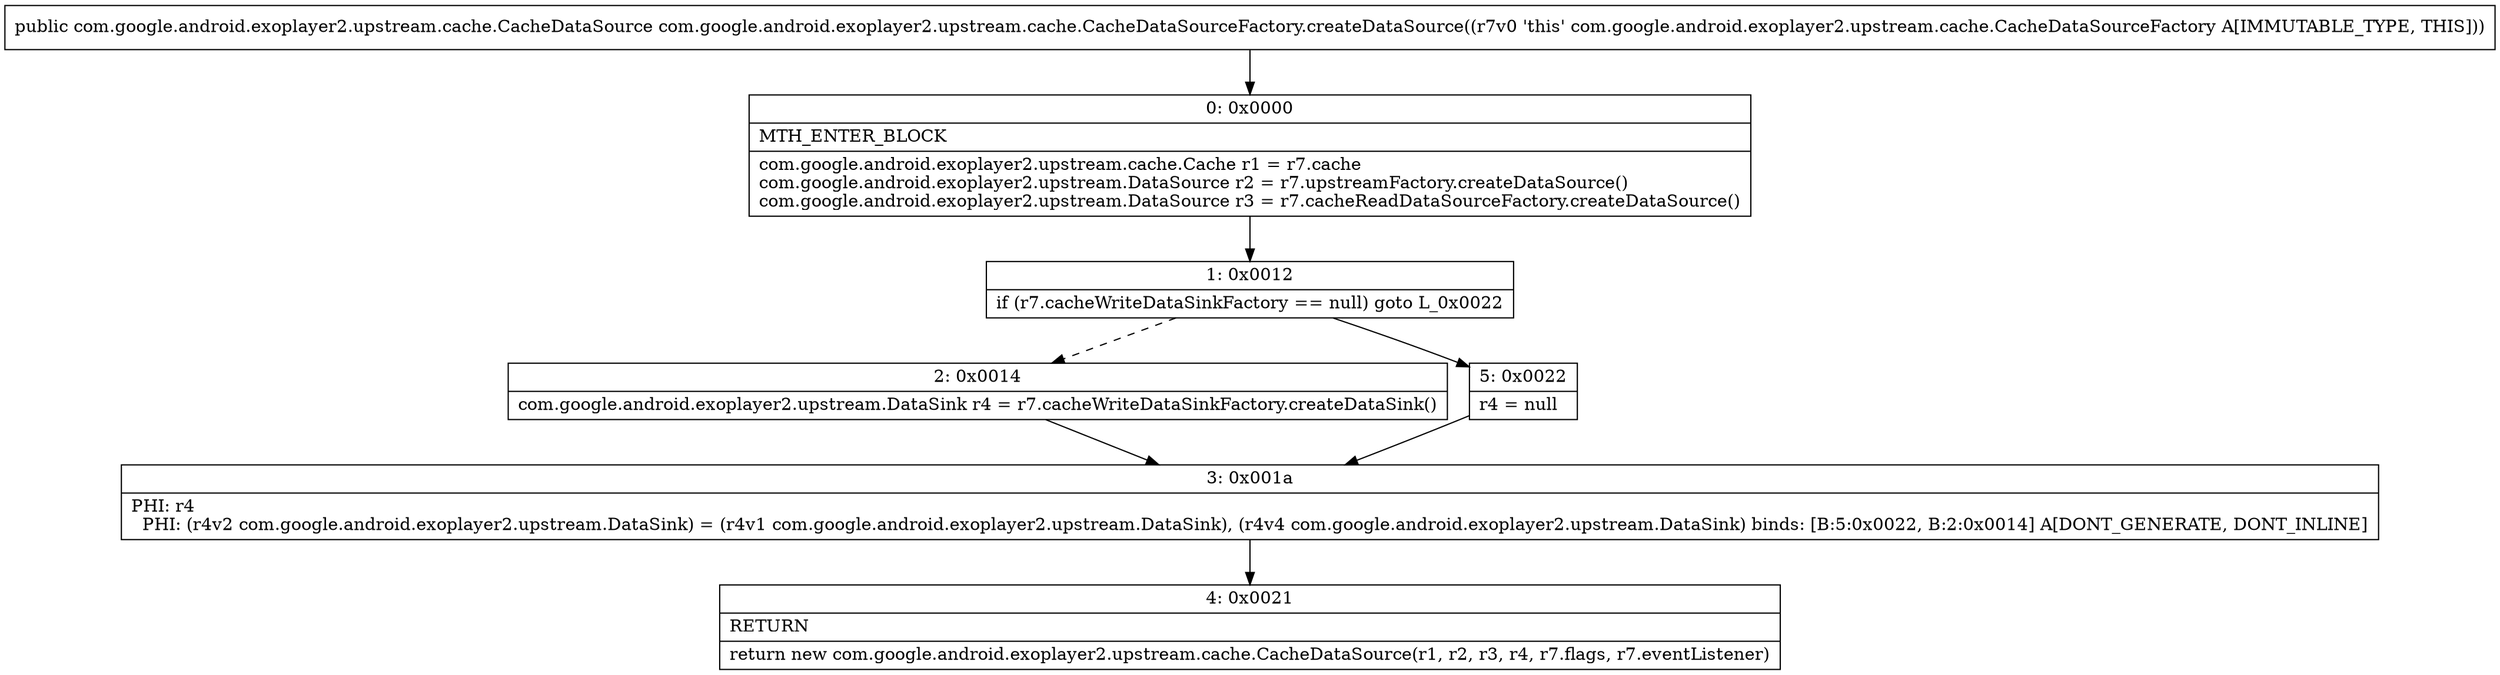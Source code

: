 digraph "CFG forcom.google.android.exoplayer2.upstream.cache.CacheDataSourceFactory.createDataSource()Lcom\/google\/android\/exoplayer2\/upstream\/cache\/CacheDataSource;" {
Node_0 [shape=record,label="{0\:\ 0x0000|MTH_ENTER_BLOCK\l|com.google.android.exoplayer2.upstream.cache.Cache r1 = r7.cache\lcom.google.android.exoplayer2.upstream.DataSource r2 = r7.upstreamFactory.createDataSource()\lcom.google.android.exoplayer2.upstream.DataSource r3 = r7.cacheReadDataSourceFactory.createDataSource()\l}"];
Node_1 [shape=record,label="{1\:\ 0x0012|if (r7.cacheWriteDataSinkFactory == null) goto L_0x0022\l}"];
Node_2 [shape=record,label="{2\:\ 0x0014|com.google.android.exoplayer2.upstream.DataSink r4 = r7.cacheWriteDataSinkFactory.createDataSink()\l}"];
Node_3 [shape=record,label="{3\:\ 0x001a|PHI: r4 \l  PHI: (r4v2 com.google.android.exoplayer2.upstream.DataSink) = (r4v1 com.google.android.exoplayer2.upstream.DataSink), (r4v4 com.google.android.exoplayer2.upstream.DataSink) binds: [B:5:0x0022, B:2:0x0014] A[DONT_GENERATE, DONT_INLINE]\l}"];
Node_4 [shape=record,label="{4\:\ 0x0021|RETURN\l|return new com.google.android.exoplayer2.upstream.cache.CacheDataSource(r1, r2, r3, r4, r7.flags, r7.eventListener)\l}"];
Node_5 [shape=record,label="{5\:\ 0x0022|r4 = null\l}"];
MethodNode[shape=record,label="{public com.google.android.exoplayer2.upstream.cache.CacheDataSource com.google.android.exoplayer2.upstream.cache.CacheDataSourceFactory.createDataSource((r7v0 'this' com.google.android.exoplayer2.upstream.cache.CacheDataSourceFactory A[IMMUTABLE_TYPE, THIS])) }"];
MethodNode -> Node_0;
Node_0 -> Node_1;
Node_1 -> Node_2[style=dashed];
Node_1 -> Node_5;
Node_2 -> Node_3;
Node_3 -> Node_4;
Node_5 -> Node_3;
}

